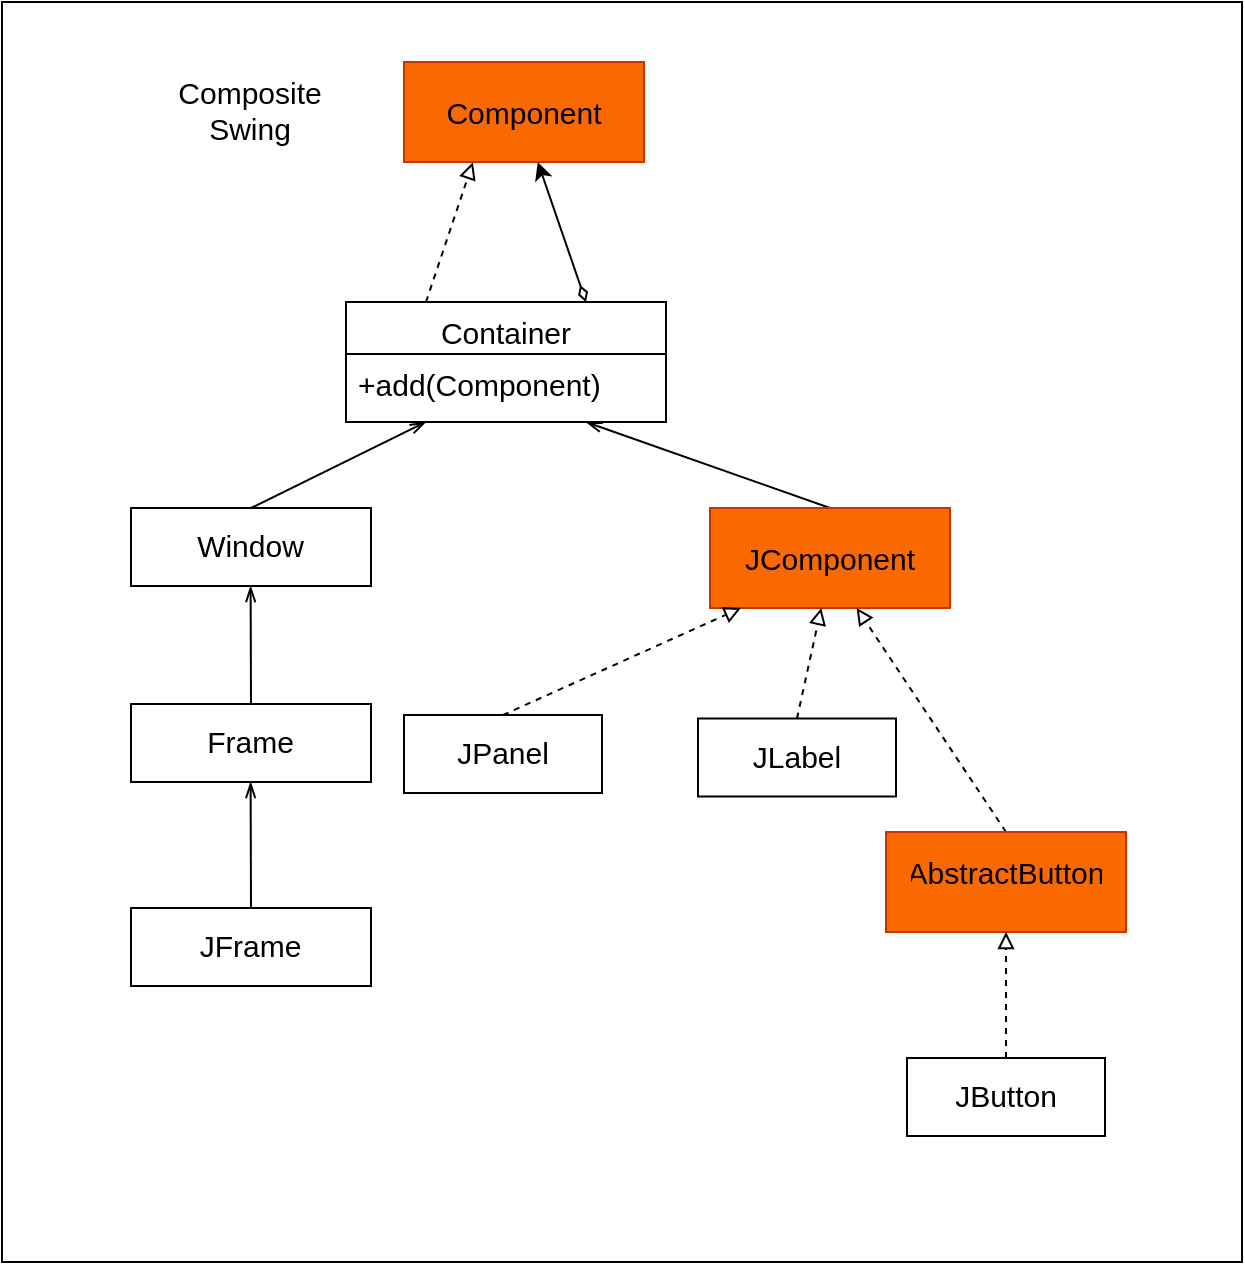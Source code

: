 <mxfile>
    <diagram id="TRAuQ2fjBnJJi904Chha" name="Page-1">
        <mxGraphModel dx="1230" dy="900" grid="1" gridSize="10" guides="1" tooltips="1" connect="1" arrows="1" fold="1" page="1" pageScale="1" pageWidth="850" pageHeight="1100" background="#ffffff" math="0" shadow="0">
            <root>
                <mxCell id="0"/>
                <mxCell id="1" parent="0"/>
                <mxCell id="35" style="edgeStyle=none;html=1;exitX=0.25;exitY=0;exitDx=0;exitDy=0;entryX=0.231;entryY=1.004;entryDx=0;entryDy=0;entryPerimeter=0;fontSize=15;fontColor=#000000;strokeColor=#000000;endArrow=block;endFill=0;strokeWidth=1;dashed=1;" parent="1" source="15" target="34" edge="1">
                    <mxGeometry relative="1" as="geometry"/>
                </mxCell>
                <mxCell id="36" style="edgeStyle=none;html=1;exitX=0.75;exitY=0;exitDx=0;exitDy=0;strokeColor=#000000;strokeWidth=1;fontSize=15;fontColor=#000000;endArrow=classic;endFill=1;startArrow=diamondThin;startFill=0;" parent="1" source="15" target="34" edge="1">
                    <mxGeometry relative="1" as="geometry"/>
                </mxCell>
                <mxCell id="15" value="Container" style="swimlane;fontStyle=0;align=center;verticalAlign=top;childLayout=stackLayout;horizontal=1;startSize=26;horizontalStack=0;resizeParent=1;resizeLast=0;collapsible=1;marginBottom=0;rounded=0;shadow=0;strokeWidth=1;strokeColor=#000000;fontSize=15;" parent="1" vertex="1">
                    <mxGeometry x="292" y="280" width="160" height="60" as="geometry">
                        <mxRectangle x="220" y="300" width="170" height="26" as="alternateBounds"/>
                    </mxGeometry>
                </mxCell>
                <mxCell id="16" value="+add(Component)" style="text;align=left;verticalAlign=top;spacingLeft=4;spacingRight=4;overflow=hidden;rotatable=0;points=[[0,0.5],[1,0.5]];portConstraint=eastwest;fontColor=#000000;fontSize=15;" parent="15" vertex="1">
                    <mxGeometry y="26" width="160" height="26" as="geometry"/>
                </mxCell>
                <mxCell id="4" value="Composite &#10;Swing" style="text;align=center;verticalAlign=top;spacingLeft=4;spacingRight=4;overflow=hidden;rotatable=0;points=[[0,0.5],[1,0.5]];portConstraint=eastwest;rounded=0;shadow=0;html=0;fontSize=15;fontColor=#000000;" parent="1" vertex="1">
                    <mxGeometry x="196.5" y="160" width="95" height="40" as="geometry"/>
                </mxCell>
                <mxCell id="33" value="" style="rounded=0;whiteSpace=wrap;html=1;fillColor=#fa6800;fontColor=#000000;strokeColor=#C73500;" parent="1" vertex="1">
                    <mxGeometry x="321" y="160" width="120" height="50" as="geometry"/>
                </mxCell>
                <mxCell id="34" value="Component" style="text;align=center;verticalAlign=top;spacingLeft=4;spacingRight=4;overflow=hidden;rotatable=0;points=[[0,0.5],[1,0.5]];portConstraint=eastwest;rounded=0;shadow=0;html=0;fontSize=15;" parent="1" vertex="1">
                    <mxGeometry x="333.5" y="170" width="95" height="40" as="geometry"/>
                </mxCell>
                <mxCell id="47" style="edgeStyle=none;html=1;exitX=0.5;exitY=0;exitDx=0;exitDy=0;entryX=0.25;entryY=1;entryDx=0;entryDy=0;strokeColor=#000000;strokeWidth=1;fontSize=15;fontColor=#000000;startArrow=none;startFill=0;endArrow=openThin;endFill=0;" parent="1" source="37" target="15" edge="1">
                    <mxGeometry relative="1" as="geometry"/>
                </mxCell>
                <mxCell id="37" value="" style="rounded=0;whiteSpace=wrap;html=1;fillColor=none;strokeColor=#000000;" parent="1" vertex="1">
                    <mxGeometry x="184.5" y="383" width="120" height="39" as="geometry"/>
                </mxCell>
                <mxCell id="38" value="Window&#10;" style="text;align=center;verticalAlign=top;spacingLeft=4;spacingRight=4;overflow=hidden;rotatable=0;points=[[0,0.5],[1,0.5]];portConstraint=eastwest;rounded=0;shadow=0;html=0;fontSize=15;fontColor=#000000;" parent="1" vertex="1">
                    <mxGeometry x="197" y="386.5" width="94.5" height="35.5" as="geometry"/>
                </mxCell>
                <mxCell id="49" style="edgeStyle=none;html=1;exitX=0.5;exitY=0;exitDx=0;exitDy=0;strokeColor=#000000;strokeWidth=1;fontSize=15;fontColor=#000000;startArrow=none;startFill=0;endArrow=openThin;endFill=0;" parent="1" source="39" target="38" edge="1">
                    <mxGeometry relative="1" as="geometry"/>
                </mxCell>
                <mxCell id="39" value="" style="rounded=0;whiteSpace=wrap;html=1;fillColor=none;strokeColor=#000000;" parent="1" vertex="1">
                    <mxGeometry x="184.5" y="481" width="120" height="39" as="geometry"/>
                </mxCell>
                <mxCell id="40" value="Frame" style="text;align=center;verticalAlign=top;spacingLeft=4;spacingRight=4;overflow=hidden;rotatable=0;points=[[0,0.5],[1,0.5]];portConstraint=eastwest;rounded=0;shadow=0;html=0;fontSize=15;fontColor=#000000;" parent="1" vertex="1">
                    <mxGeometry x="197" y="484.5" width="94.5" height="35.5" as="geometry"/>
                </mxCell>
                <mxCell id="50" style="edgeStyle=none;html=1;exitX=0.5;exitY=0;exitDx=0;exitDy=0;strokeColor=#000000;strokeWidth=1;fontSize=15;fontColor=#000000;startArrow=none;startFill=0;endArrow=openThin;endFill=0;" parent="1" source="41" target="40" edge="1">
                    <mxGeometry relative="1" as="geometry"/>
                </mxCell>
                <mxCell id="41" value="" style="rounded=0;whiteSpace=wrap;html=1;fillColor=none;strokeColor=#000000;" parent="1" vertex="1">
                    <mxGeometry x="184.5" y="583" width="120" height="39" as="geometry"/>
                </mxCell>
                <mxCell id="42" value="JFrame" style="text;align=center;verticalAlign=top;spacingLeft=4;spacingRight=4;overflow=hidden;rotatable=0;points=[[0,0.5],[1,0.5]];portConstraint=eastwest;rounded=0;shadow=0;html=0;fontSize=15;fontColor=#000000;" parent="1" vertex="1">
                    <mxGeometry x="197" y="586.5" width="94.5" height="35.5" as="geometry"/>
                </mxCell>
                <mxCell id="51" style="edgeStyle=none;html=1;exitX=0.5;exitY=0;exitDx=0;exitDy=0;entryX=0.75;entryY=1;entryDx=0;entryDy=0;strokeColor=#000000;strokeWidth=1;fontSize=15;fontColor=#000000;startArrow=none;startFill=0;endArrow=openThin;endFill=0;" parent="1" source="43" target="15" edge="1">
                    <mxGeometry relative="1" as="geometry"/>
                </mxCell>
                <mxCell id="43" value="" style="rounded=0;whiteSpace=wrap;html=1;fillColor=#fa6800;fontColor=#000000;strokeColor=#C73500;" parent="1" vertex="1">
                    <mxGeometry x="474" y="383" width="120" height="50" as="geometry"/>
                </mxCell>
                <mxCell id="44" value="JComponent" style="text;align=center;verticalAlign=top;spacingLeft=4;spacingRight=4;overflow=hidden;rotatable=0;points=[[0,0.5],[1,0.5]];portConstraint=eastwest;rounded=0;shadow=0;html=0;fontSize=15;" parent="1" vertex="1">
                    <mxGeometry x="486.5" y="393" width="95" height="40" as="geometry"/>
                </mxCell>
                <mxCell id="52" style="edgeStyle=none;html=1;exitX=0.5;exitY=0;exitDx=0;exitDy=0;strokeColor=#000000;strokeWidth=1;fontSize=15;fontColor=#000000;startArrow=none;startFill=0;endArrow=block;endFill=0;dashed=1;" parent="1" source="45" target="44" edge="1">
                    <mxGeometry relative="1" as="geometry"/>
                </mxCell>
                <mxCell id="45" value="" style="rounded=0;whiteSpace=wrap;html=1;fillColor=#fa6800;fontColor=#000000;strokeColor=#C73500;" parent="1" vertex="1">
                    <mxGeometry x="562" y="545" width="120" height="50" as="geometry"/>
                </mxCell>
                <mxCell id="46" value="AbstractButton&#10;" style="text;align=center;verticalAlign=top;spacingLeft=4;spacingRight=4;overflow=hidden;rotatable=0;points=[[0,0.5],[1,0.5]];portConstraint=eastwest;rounded=0;shadow=0;html=0;fontSize=15;" parent="1" vertex="1">
                    <mxGeometry x="569.25" y="550" width="105.5" height="40" as="geometry"/>
                </mxCell>
                <mxCell id="59" style="edgeStyle=none;html=1;exitX=0.5;exitY=0;exitDx=0;exitDy=0;strokeColor=#000000;strokeWidth=1;fontSize=15;fontColor=#000000;startArrow=none;startFill=0;endArrow=block;endFill=0;dashed=1;" parent="1" source="53" target="44" edge="1">
                    <mxGeometry relative="1" as="geometry"/>
                </mxCell>
                <mxCell id="53" value="" style="rounded=0;whiteSpace=wrap;html=1;fillColor=none;strokeColor=#000000;" parent="1" vertex="1">
                    <mxGeometry x="321" y="486.5" width="99" height="39" as="geometry"/>
                </mxCell>
                <mxCell id="54" value="JPanel" style="text;align=center;verticalAlign=top;spacingLeft=4;spacingRight=4;overflow=hidden;rotatable=0;points=[[0,0.5],[1,0.5]];portConstraint=eastwest;rounded=0;shadow=0;html=0;fontSize=15;fontColor=#000000;" parent="1" vertex="1">
                    <mxGeometry x="323.25" y="490" width="94.5" height="35.5" as="geometry"/>
                </mxCell>
                <mxCell id="60" style="edgeStyle=none;html=1;exitX=0.5;exitY=0;exitDx=0;exitDy=0;strokeColor=#000000;strokeWidth=1;fontSize=15;fontColor=#000000;startArrow=none;startFill=0;endArrow=block;endFill=0;dashed=1;" parent="1" source="55" target="44" edge="1">
                    <mxGeometry relative="1" as="geometry"/>
                </mxCell>
                <mxCell id="55" value="" style="rounded=0;whiteSpace=wrap;html=1;fillColor=none;strokeColor=#000000;" parent="1" vertex="1">
                    <mxGeometry x="468" y="488.25" width="99" height="39" as="geometry"/>
                </mxCell>
                <mxCell id="56" value="JLabel" style="text;align=center;verticalAlign=top;spacingLeft=4;spacingRight=4;overflow=hidden;rotatable=0;points=[[0,0.5],[1,0.5]];portConstraint=eastwest;rounded=0;shadow=0;html=0;fontSize=15;fontColor=#000000;" parent="1" vertex="1">
                    <mxGeometry x="470.25" y="491.75" width="94.5" height="35.5" as="geometry"/>
                </mxCell>
                <mxCell id="61" style="edgeStyle=none;html=1;exitX=0.5;exitY=0;exitDx=0;exitDy=0;strokeColor=#000000;strokeWidth=1;fontSize=15;fontColor=#000000;startArrow=none;startFill=0;endArrow=block;endFill=0;entryX=0.5;entryY=1;entryDx=0;entryDy=0;dashed=1;" parent="1" source="57" target="45" edge="1">
                    <mxGeometry relative="1" as="geometry"/>
                </mxCell>
                <mxCell id="57" value="" style="rounded=0;whiteSpace=wrap;html=1;fillColor=none;strokeColor=#000000;" parent="1" vertex="1">
                    <mxGeometry x="572.5" y="658" width="99" height="39" as="geometry"/>
                </mxCell>
                <mxCell id="58" value="JButton&#10;" style="text;align=center;verticalAlign=top;spacingLeft=4;spacingRight=4;overflow=hidden;rotatable=0;points=[[0,0.5],[1,0.5]];portConstraint=eastwest;rounded=0;shadow=0;html=0;fontSize=15;fontColor=#000000;" parent="1" vertex="1">
                    <mxGeometry x="574.75" y="661.5" width="94.5" height="35.5" as="geometry"/>
                </mxCell>
                <mxCell id="62" value="" style="rounded=0;whiteSpace=wrap;html=1;fillColor=none;" vertex="1" parent="1">
                    <mxGeometry x="120" y="130" width="620" height="630" as="geometry"/>
                </mxCell>
            </root>
        </mxGraphModel>
    </diagram>
</mxfile>